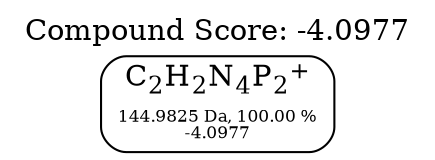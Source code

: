 strict digraph {
	node [shape=rect,style=rounded];
	labelloc="t";
	label="Compound Score: -4.0977";
	C2H3N4P2 [label=<C<SUB>2</SUB>H<SUB>2</SUB>N<SUB>4</SUB>P<SUB>2</SUB><SUP>+</SUP><FONT POINT-SIZE="8"><BR /> <BR />144.9825 Da, 100.00 %<BR />-4.0977</FONT>>];

}